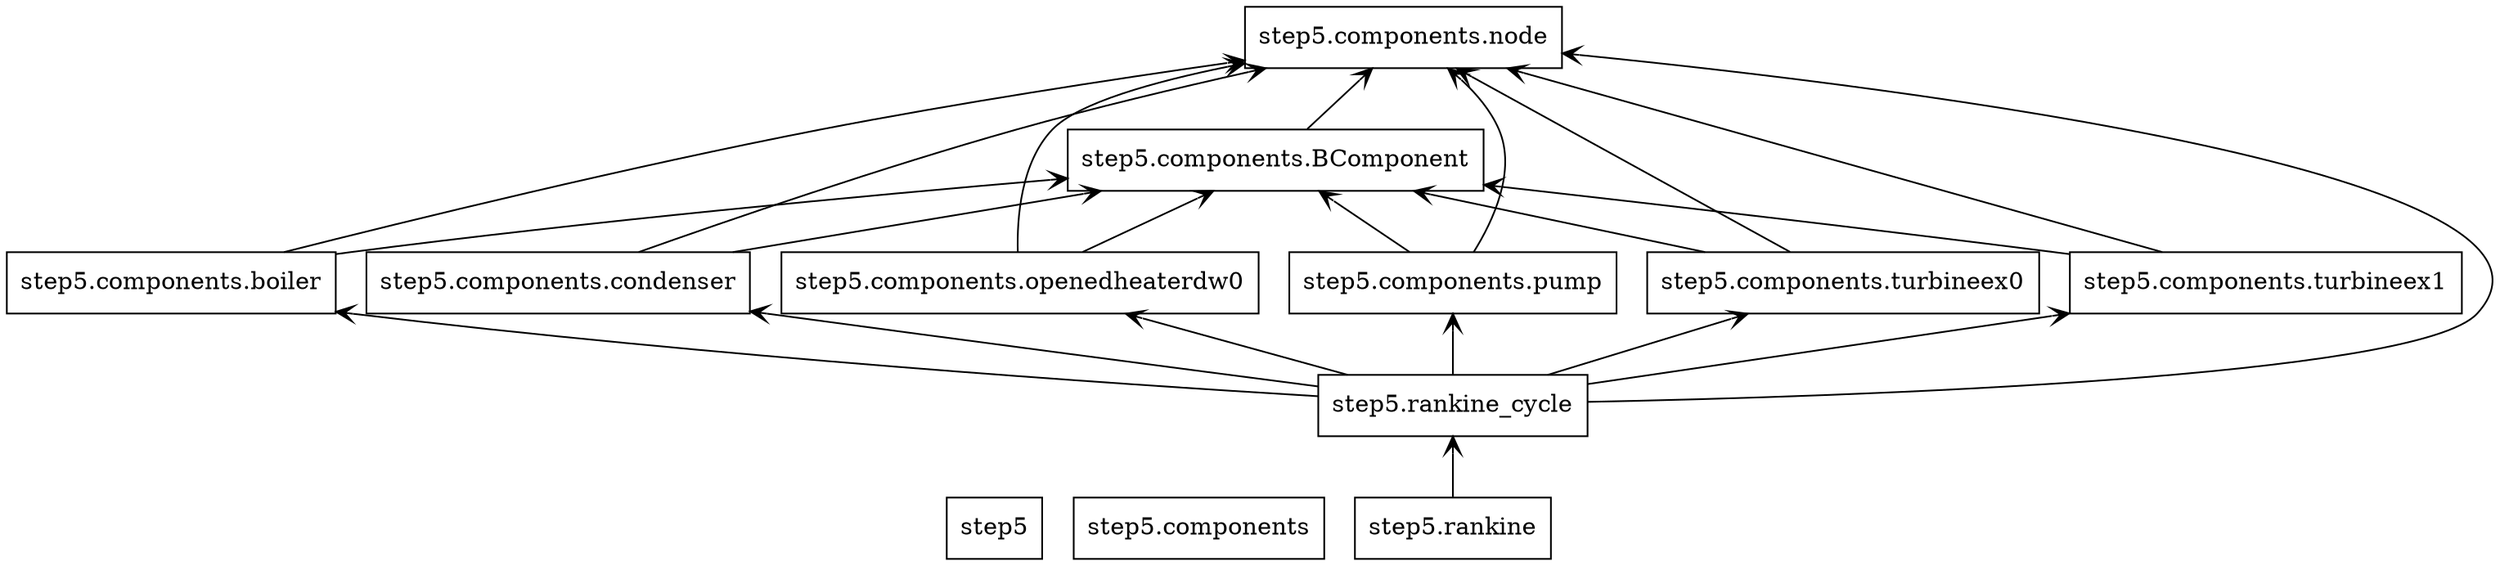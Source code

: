 digraph "packages" {
charset="utf-8"
rankdir=BT
"0" [label="step5", shape="box"];
"1" [label="step5.components", shape="box"];
"2" [label="step5.components.BComponent", shape="box"];
"3" [label="step5.components.boiler", shape="box"];
"4" [label="step5.components.condenser", shape="box"];
"5" [label="step5.components.node", shape="box"];
"6" [label="step5.components.openedheaterdw0", shape="box"];
"7" [label="step5.components.pump", shape="box"];
"8" [label="step5.components.turbineex0", shape="box"];
"9" [label="step5.components.turbineex1", shape="box"];
"10" [label="step5.rankine", shape="box"];
"11" [label="step5.rankine_cycle", shape="box"];
"2" -> "5" [arrowhead="open", arrowtail="none"];
"3" -> "2" [arrowhead="open", arrowtail="none"];
"3" -> "5" [arrowhead="open", arrowtail="none"];
"4" -> "2" [arrowhead="open", arrowtail="none"];
"4" -> "5" [arrowhead="open", arrowtail="none"];
"6" -> "2" [arrowhead="open", arrowtail="none"];
"6" -> "5" [arrowhead="open", arrowtail="none"];
"7" -> "2" [arrowhead="open", arrowtail="none"];
"7" -> "5" [arrowhead="open", arrowtail="none"];
"8" -> "2" [arrowhead="open", arrowtail="none"];
"8" -> "5" [arrowhead="open", arrowtail="none"];
"9" -> "2" [arrowhead="open", arrowtail="none"];
"9" -> "5" [arrowhead="open", arrowtail="none"];
"10" -> "11" [arrowhead="open", arrowtail="none"];
"11" -> "3" [arrowhead="open", arrowtail="none"];
"11" -> "4" [arrowhead="open", arrowtail="none"];
"11" -> "5" [arrowhead="open", arrowtail="none"];
"11" -> "6" [arrowhead="open", arrowtail="none"];
"11" -> "7" [arrowhead="open", arrowtail="none"];
"11" -> "8" [arrowhead="open", arrowtail="none"];
"11" -> "9" [arrowhead="open", arrowtail="none"];
}
